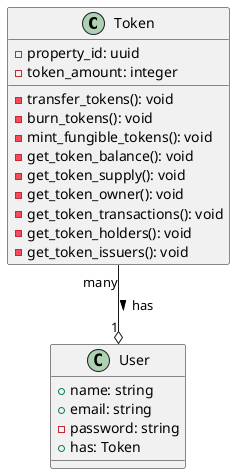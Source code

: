 @startuml ClassDiagram
/'
To run this diagram, you can use the following URL:
http://www.plantuml.com/plantuml/uml/

In VS Code, you can use the PlantUML extension to preview the diagram.
https://marketplace.visualstudio.com/items?itemName=jebbs.plantuml
Be sure to set your settings to use the plantuml server to render and add the main uml server link

class diagram guidelines:
https://plantuml.com/class-diagram
'/


/'
Token class

This class represents a fungible token.
It is based off the ERC-1155 specification.
https://ethereum.org/en/developers/docs/standards/tokens/erc-1155/
https://docs.openzeppelin.com/contracts/3.x/erc1155
'/
class Token {
    - property_id: uuid
    - token_amount: integer
    - transfer_tokens(): void
    - burn_tokens(): void
    - mint_fungible_tokens(): void
    - get_token_balance(): void
    - get_token_supply(): void
    - get_token_owner(): void
    - get_token_transactions(): void
    - get_token_holders(): void
    - get_token_issuers(): void
}

class User {
    + name: string
    + email: string
    - password: string
    + has: Token
}

Token "many" --o "1" User: has >
@enduml